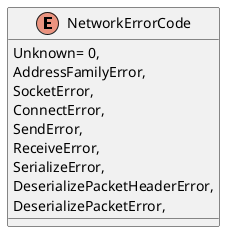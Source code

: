 @startuml
enum NetworkErrorCode {
    Unknown= 0,
    AddressFamilyError,
    SocketError,
    ConnectError,
    SendError,
    ReceiveError,
    SerializeError,
    DeserializePacketHeaderError,
    DeserializePacketError,
}
@enduml
